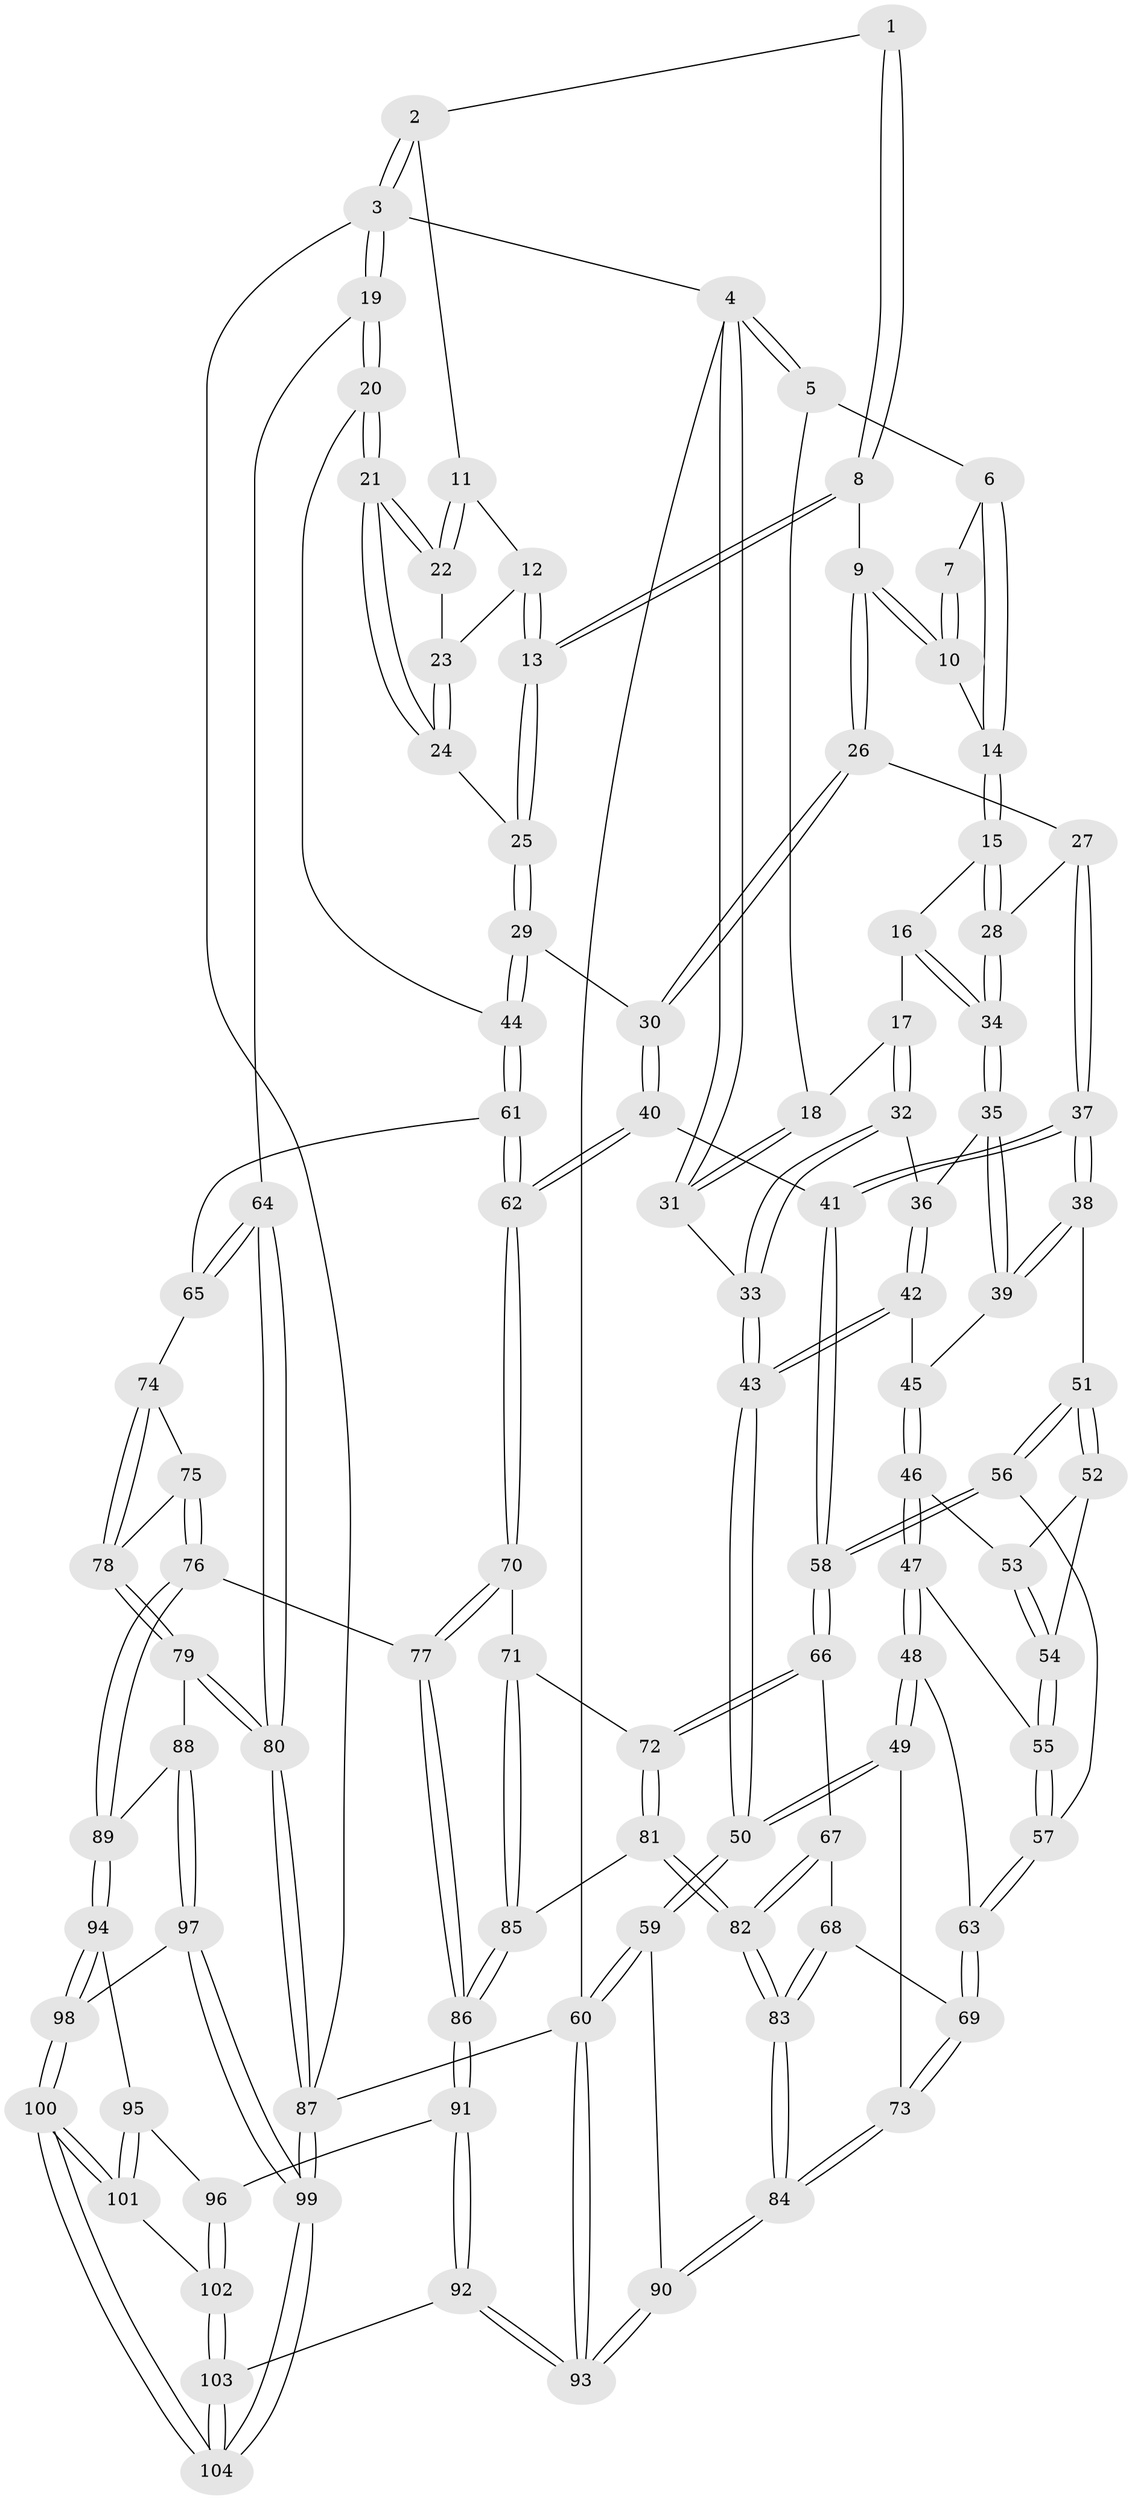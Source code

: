 // Generated by graph-tools (version 1.1) at 2025/38/03/09/25 02:38:40]
// undirected, 104 vertices, 257 edges
graph export_dot {
graph [start="1"]
  node [color=gray90,style=filled];
  1 [pos="+0.4789589657860622+0"];
  2 [pos="+0.7404608448493444+0"];
  3 [pos="+1+0"];
  4 [pos="+0+0"];
  5 [pos="+0.13183916229392806+0"];
  6 [pos="+0.23249891276315648+0"];
  7 [pos="+0.2597278604889694+0"];
  8 [pos="+0.4888913583003795+0.028741294230303888"];
  9 [pos="+0.4427911200945819+0.08016644312433835"];
  10 [pos="+0.39949176354571436+0.06341049575181215"];
  11 [pos="+0.7400080652014456+0"];
  12 [pos="+0.6891503648567137+0.03208273821995559"];
  13 [pos="+0.6460498846307652+0.1112795233705454"];
  14 [pos="+0.262143264239749+0.04545954392318867"];
  15 [pos="+0.2536956859693665+0.07289305002527945"];
  16 [pos="+0.1647444321083341+0.12557214811929368"];
  17 [pos="+0.13857382483940722+0.1229273546200358"];
  18 [pos="+0.13273801130007767+0.11885029615066138"];
  19 [pos="+1+0.18974733824784518"];
  20 [pos="+1+0.21722914069092245"];
  21 [pos="+0.9614540527603538+0.16746719149610237"];
  22 [pos="+0.8806273199172394+0.09651069428306319"];
  23 [pos="+0.8078552067854542+0.08860090993041383"];
  24 [pos="+0.7078452335500344+0.1741268696589717"];
  25 [pos="+0.6520749304825412+0.1830681579156348"];
  26 [pos="+0.4295780990203806+0.16810818563164354"];
  27 [pos="+0.36297783009599355+0.18077579224763088"];
  28 [pos="+0.31177449501875526+0.16087329078108384"];
  29 [pos="+0.6083526870290384+0.30337682537954613"];
  30 [pos="+0.5827950643960468+0.31942825799415164"];
  31 [pos="+0+0"];
  32 [pos="+0.08819462187616141+0.20982928618756477"];
  33 [pos="+0+0.021191600093888912"];
  34 [pos="+0.21252031368254498+0.26945277043775745"];
  35 [pos="+0.20865188158076808+0.2941014379349758"];
  36 [pos="+0.09226789194326489+0.2395580853985212"];
  37 [pos="+0.31463423825683784+0.35488523157385193"];
  38 [pos="+0.23736647450811485+0.3402870892106379"];
  39 [pos="+0.21008653481862885+0.29927665972612305"];
  40 [pos="+0.5571207922192829+0.36358575114180974"];
  41 [pos="+0.41780854254563116+0.4196365902044667"];
  42 [pos="+0+0.3205516418828629"];
  43 [pos="+0+0.27938516424975945"];
  44 [pos="+0.8710362279868202+0.3684063594991063"];
  45 [pos="+0.03304714843978641+0.34603961088425045"];
  46 [pos="+0.03389860354915122+0.34738821105309164"];
  47 [pos="+0.054552871476828045+0.4717707220894721"];
  48 [pos="+0.03404231616463673+0.5120630446242479"];
  49 [pos="+0+0.6348645132372684"];
  50 [pos="+0+0.6693277422450616"];
  51 [pos="+0.21603422800966163+0.3706790719935439"];
  52 [pos="+0.17012331613548867+0.386930036685034"];
  53 [pos="+0.04302779846142829+0.3529978646527304"];
  54 [pos="+0.1180813062191711+0.418301951559353"];
  55 [pos="+0.10695761885013857+0.44461558477835217"];
  56 [pos="+0.19838451669333126+0.4763175216824585"];
  57 [pos="+0.18508886894086893+0.5000137579027327"];
  58 [pos="+0.38823486259433054+0.495371798616502"];
  59 [pos="+0+0.7670755326110759"];
  60 [pos="+0+1"];
  61 [pos="+0.8604641953738897+0.4880547478772811"];
  62 [pos="+0.6501603136865272+0.5818631548345967"];
  63 [pos="+0.18478246268324477+0.5019442791337747"];
  64 [pos="+1+0.5825589401098987"];
  65 [pos="+0.870076542161169+0.5040080155238823"];
  66 [pos="+0.3783246288580724+0.5419479007067718"];
  67 [pos="+0.3373735737024524+0.5730372987702937"];
  68 [pos="+0.2663607692866333+0.5941340879340227"];
  69 [pos="+0.2011294328066313+0.5826263764435103"];
  70 [pos="+0.6441078295746684+0.6207309314372608"];
  71 [pos="+0.5334277639940483+0.6613233169923268"];
  72 [pos="+0.4239898493314349+0.5917532329556681"];
  73 [pos="+0.0973220678774002+0.6582624542542956"];
  74 [pos="+0.8778189162994137+0.5546224636411794"];
  75 [pos="+0.7986569884417212+0.7051072951868061"];
  76 [pos="+0.7403509560295252+0.7351952504897024"];
  77 [pos="+0.715234879373502+0.7183647239775057"];
  78 [pos="+1+0.7143405578802113"];
  79 [pos="+1+0.7436559417023193"];
  80 [pos="+1+0.7524159500180858"];
  81 [pos="+0.3831786256185079+0.7693805980845831"];
  82 [pos="+0.3519730277238254+0.7782214512232838"];
  83 [pos="+0.2654446653468978+0.8400650740105778"];
  84 [pos="+0.2542005453653735+0.8532112190481556"];
  85 [pos="+0.48025865133744444+0.7654481114795672"];
  86 [pos="+0.5366521722178943+0.8515216121603599"];
  87 [pos="+1+1"];
  88 [pos="+0.8964243783382723+0.8458787564014048"];
  89 [pos="+0.7607026768390015+0.8070419951108323"];
  90 [pos="+0.24691487002666665+0.8909114644670107"];
  91 [pos="+0.5388763394726247+0.8771737423694381"];
  92 [pos="+0.2999263364996342+1"];
  93 [pos="+0.2907731535985383+1"];
  94 [pos="+0.7555489619335649+0.8226367084879558"];
  95 [pos="+0.6044075059344185+0.8987580886289473"];
  96 [pos="+0.5713688258935249+0.8906027120105475"];
  97 [pos="+0.8995384089882481+0.9487448789391876"];
  98 [pos="+0.7583355700013835+0.9154867337099092"];
  99 [pos="+1+1"];
  100 [pos="+0.7233264628168418+1"];
  101 [pos="+0.6714738530571217+0.975408774276749"];
  102 [pos="+0.5957613927656811+0.9843414560719396"];
  103 [pos="+0.43648380482571203+1"];
  104 [pos="+0.7686467440345571+1"];
  1 -- 2;
  1 -- 8;
  1 -- 8;
  2 -- 3;
  2 -- 3;
  2 -- 11;
  3 -- 4;
  3 -- 19;
  3 -- 19;
  3 -- 87;
  4 -- 5;
  4 -- 5;
  4 -- 31;
  4 -- 31;
  4 -- 60;
  5 -- 6;
  5 -- 18;
  6 -- 7;
  6 -- 14;
  6 -- 14;
  7 -- 10;
  7 -- 10;
  8 -- 9;
  8 -- 13;
  8 -- 13;
  9 -- 10;
  9 -- 10;
  9 -- 26;
  9 -- 26;
  10 -- 14;
  11 -- 12;
  11 -- 22;
  11 -- 22;
  12 -- 13;
  12 -- 13;
  12 -- 23;
  13 -- 25;
  13 -- 25;
  14 -- 15;
  14 -- 15;
  15 -- 16;
  15 -- 28;
  15 -- 28;
  16 -- 17;
  16 -- 34;
  16 -- 34;
  17 -- 18;
  17 -- 32;
  17 -- 32;
  18 -- 31;
  18 -- 31;
  19 -- 20;
  19 -- 20;
  19 -- 64;
  20 -- 21;
  20 -- 21;
  20 -- 44;
  21 -- 22;
  21 -- 22;
  21 -- 24;
  21 -- 24;
  22 -- 23;
  23 -- 24;
  23 -- 24;
  24 -- 25;
  25 -- 29;
  25 -- 29;
  26 -- 27;
  26 -- 30;
  26 -- 30;
  27 -- 28;
  27 -- 37;
  27 -- 37;
  28 -- 34;
  28 -- 34;
  29 -- 30;
  29 -- 44;
  29 -- 44;
  30 -- 40;
  30 -- 40;
  31 -- 33;
  32 -- 33;
  32 -- 33;
  32 -- 36;
  33 -- 43;
  33 -- 43;
  34 -- 35;
  34 -- 35;
  35 -- 36;
  35 -- 39;
  35 -- 39;
  36 -- 42;
  36 -- 42;
  37 -- 38;
  37 -- 38;
  37 -- 41;
  37 -- 41;
  38 -- 39;
  38 -- 39;
  38 -- 51;
  39 -- 45;
  40 -- 41;
  40 -- 62;
  40 -- 62;
  41 -- 58;
  41 -- 58;
  42 -- 43;
  42 -- 43;
  42 -- 45;
  43 -- 50;
  43 -- 50;
  44 -- 61;
  44 -- 61;
  45 -- 46;
  45 -- 46;
  46 -- 47;
  46 -- 47;
  46 -- 53;
  47 -- 48;
  47 -- 48;
  47 -- 55;
  48 -- 49;
  48 -- 49;
  48 -- 63;
  49 -- 50;
  49 -- 50;
  49 -- 73;
  50 -- 59;
  50 -- 59;
  51 -- 52;
  51 -- 52;
  51 -- 56;
  51 -- 56;
  52 -- 53;
  52 -- 54;
  53 -- 54;
  53 -- 54;
  54 -- 55;
  54 -- 55;
  55 -- 57;
  55 -- 57;
  56 -- 57;
  56 -- 58;
  56 -- 58;
  57 -- 63;
  57 -- 63;
  58 -- 66;
  58 -- 66;
  59 -- 60;
  59 -- 60;
  59 -- 90;
  60 -- 93;
  60 -- 93;
  60 -- 87;
  61 -- 62;
  61 -- 62;
  61 -- 65;
  62 -- 70;
  62 -- 70;
  63 -- 69;
  63 -- 69;
  64 -- 65;
  64 -- 65;
  64 -- 80;
  64 -- 80;
  65 -- 74;
  66 -- 67;
  66 -- 72;
  66 -- 72;
  67 -- 68;
  67 -- 82;
  67 -- 82;
  68 -- 69;
  68 -- 83;
  68 -- 83;
  69 -- 73;
  69 -- 73;
  70 -- 71;
  70 -- 77;
  70 -- 77;
  71 -- 72;
  71 -- 85;
  71 -- 85;
  72 -- 81;
  72 -- 81;
  73 -- 84;
  73 -- 84;
  74 -- 75;
  74 -- 78;
  74 -- 78;
  75 -- 76;
  75 -- 76;
  75 -- 78;
  76 -- 77;
  76 -- 89;
  76 -- 89;
  77 -- 86;
  77 -- 86;
  78 -- 79;
  78 -- 79;
  79 -- 80;
  79 -- 80;
  79 -- 88;
  80 -- 87;
  80 -- 87;
  81 -- 82;
  81 -- 82;
  81 -- 85;
  82 -- 83;
  82 -- 83;
  83 -- 84;
  83 -- 84;
  84 -- 90;
  84 -- 90;
  85 -- 86;
  85 -- 86;
  86 -- 91;
  86 -- 91;
  87 -- 99;
  87 -- 99;
  88 -- 89;
  88 -- 97;
  88 -- 97;
  89 -- 94;
  89 -- 94;
  90 -- 93;
  90 -- 93;
  91 -- 92;
  91 -- 92;
  91 -- 96;
  92 -- 93;
  92 -- 93;
  92 -- 103;
  94 -- 95;
  94 -- 98;
  94 -- 98;
  95 -- 96;
  95 -- 101;
  95 -- 101;
  96 -- 102;
  96 -- 102;
  97 -- 98;
  97 -- 99;
  97 -- 99;
  98 -- 100;
  98 -- 100;
  99 -- 104;
  99 -- 104;
  100 -- 101;
  100 -- 101;
  100 -- 104;
  100 -- 104;
  101 -- 102;
  102 -- 103;
  102 -- 103;
  103 -- 104;
  103 -- 104;
}
